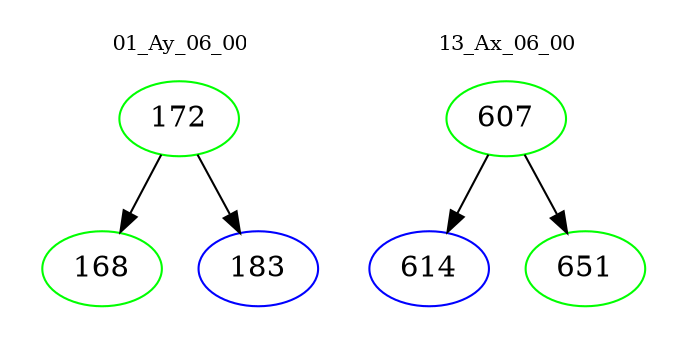 digraph{
subgraph cluster_0 {
color = white
label = "01_Ay_06_00";
fontsize=10;
T0_172 [label="172", color="green"]
T0_172 -> T0_168 [color="black"]
T0_168 [label="168", color="green"]
T0_172 -> T0_183 [color="black"]
T0_183 [label="183", color="blue"]
}
subgraph cluster_1 {
color = white
label = "13_Ax_06_00";
fontsize=10;
T1_607 [label="607", color="green"]
T1_607 -> T1_614 [color="black"]
T1_614 [label="614", color="blue"]
T1_607 -> T1_651 [color="black"]
T1_651 [label="651", color="green"]
}
}
